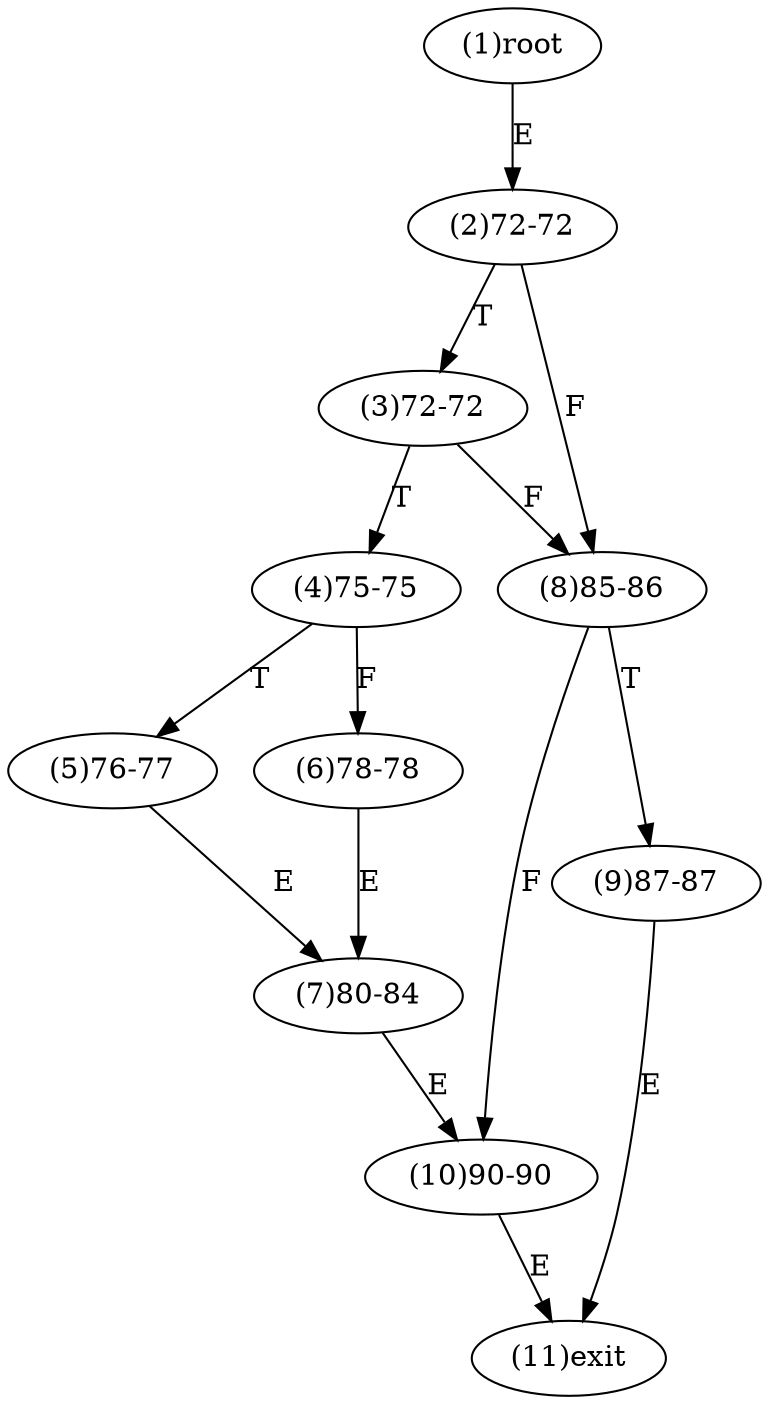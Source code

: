 digraph "" { 
1[ label="(1)root"];
2[ label="(2)72-72"];
3[ label="(3)72-72"];
4[ label="(4)75-75"];
5[ label="(5)76-77"];
6[ label="(6)78-78"];
7[ label="(7)80-84"];
8[ label="(8)85-86"];
9[ label="(9)87-87"];
10[ label="(10)90-90"];
11[ label="(11)exit"];
1->2[ label="E"];
2->8[ label="F"];
2->3[ label="T"];
3->8[ label="F"];
3->4[ label="T"];
4->6[ label="F"];
4->5[ label="T"];
5->7[ label="E"];
6->7[ label="E"];
7->10[ label="E"];
8->10[ label="F"];
8->9[ label="T"];
9->11[ label="E"];
10->11[ label="E"];
}